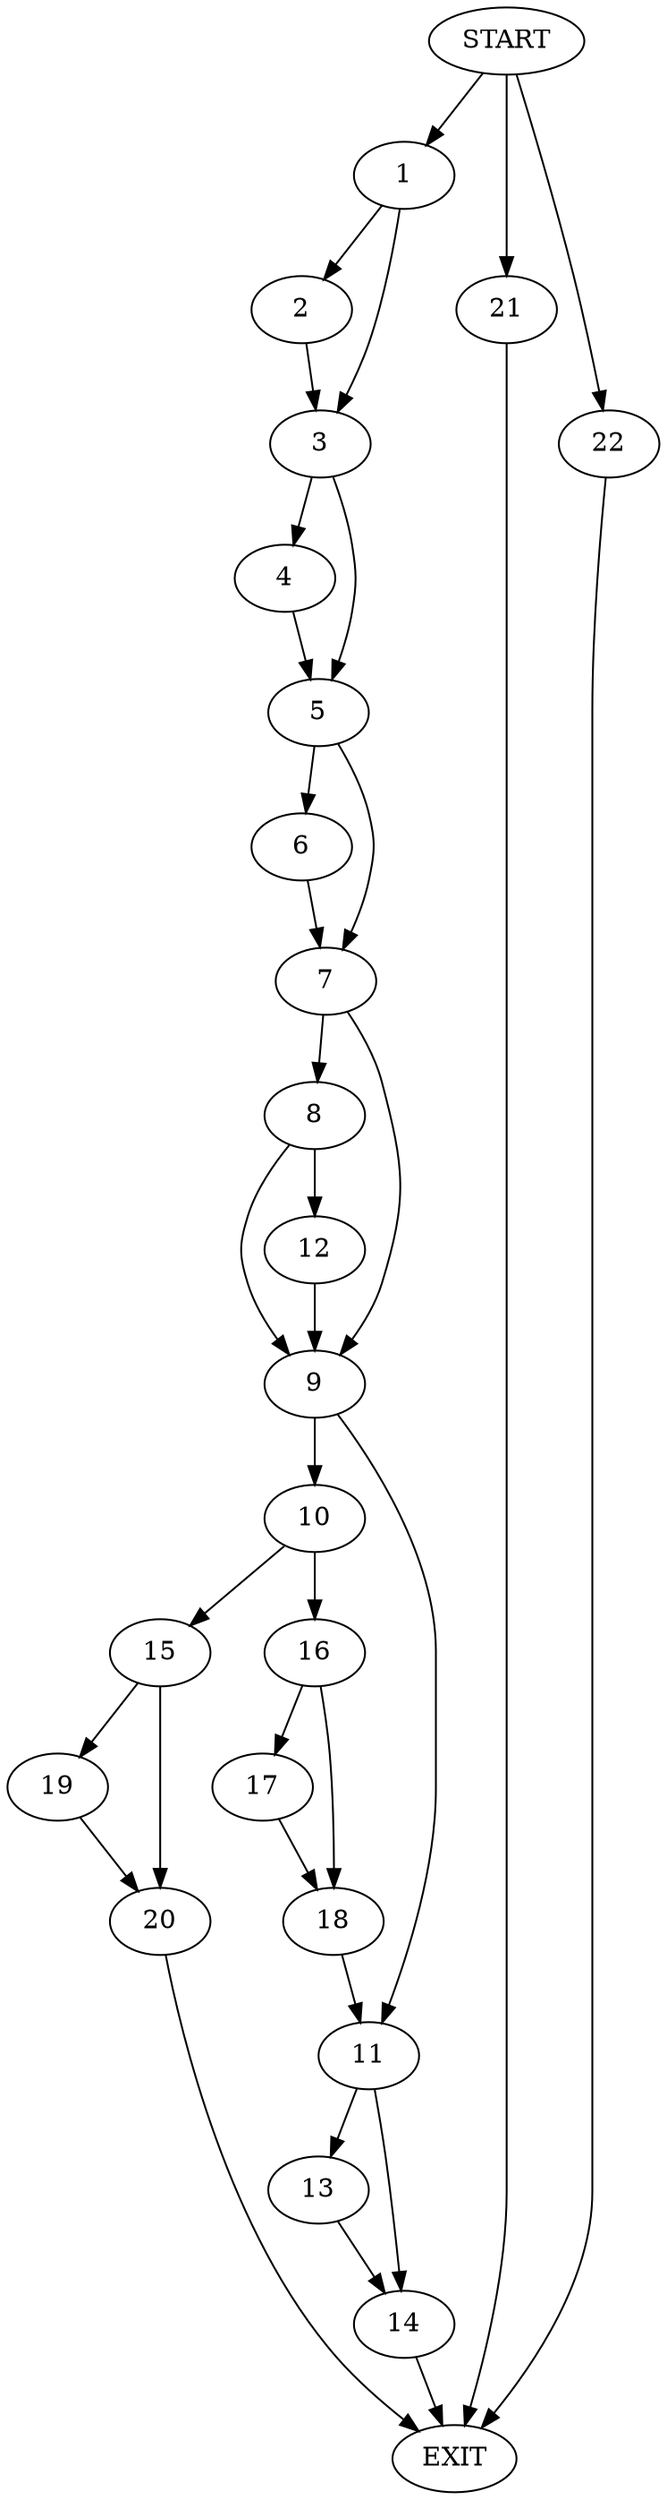 digraph {
0 [label="START"]
23 [label="EXIT"]
0 -> 1
1 -> 2
1 -> 3
2 -> 3
3 -> 4
3 -> 5
4 -> 5
5 -> 6
5 -> 7
7 -> 8
7 -> 9
6 -> 7
9 -> 10
9 -> 11
8 -> 12
8 -> 9
12 -> 9
11 -> 13
11 -> 14
10 -> 15
10 -> 16
16 -> 17
16 -> 18
15 -> 19
15 -> 20
20 -> 23
19 -> 20
18 -> 11
17 -> 18
0 -> 21
21 -> 23
13 -> 14
14 -> 23
0 -> 22
22 -> 23
}
